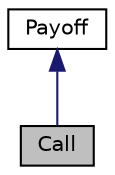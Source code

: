 digraph "Call"
{
 // LATEX_PDF_SIZE
  edge [fontname="Helvetica",fontsize="10",labelfontname="Helvetica",labelfontsize="10"];
  node [fontname="Helvetica",fontsize="10",shape=record];
  Node1 [label="Call",height=0.2,width=0.4,color="black", fillcolor="grey75", style="filled", fontcolor="black",tooltip="Call option payoff."];
  Node2 -> Node1 [dir="back",color="midnightblue",fontsize="10",style="solid",fontname="Helvetica"];
  Node2 [label="Payoff",height=0.2,width=0.4,color="black", fillcolor="white", style="filled",URL="$classPayoff.html",tooltip="This class provides an interface to build payoff functions."];
}
